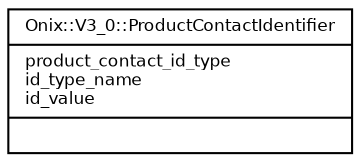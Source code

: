 digraph G {
  fontname = "Bitstream Vera Sans"
  fontsize = 8

  node [
    fontname = "Bitstream Vera Sans"
    fontsize = 8
    shape = "record"
  ]

  edge [
    fontname = "Bitstream Vera Sans"
    fontsize = 8
  ]

  ProductContactIdentifier [
    label = "{Onix::V3_0::ProductContactIdentifier\l|product_contact_id_type\lid_type_name\lid_value\l|\l}"
  ]




}
